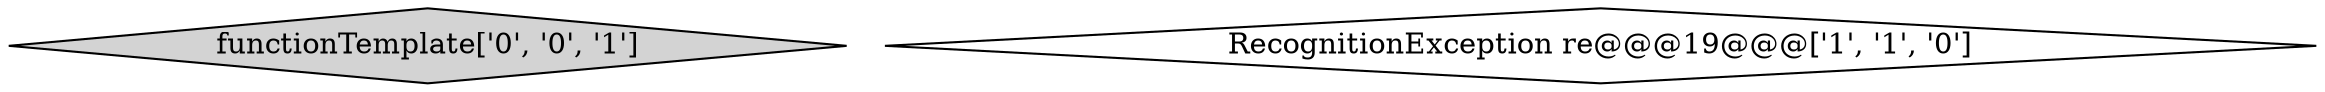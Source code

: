digraph {
18 [style = filled, label = "functionTemplate['0', '0', '1']", fillcolor = lightgray, shape = diamond image = "AAA0AAABBB3BBB"];#6 [style = filled, label = "enterRule(_localctx,96,RULE_nonReserved)@@@4@@@['1', '0', '0']", fill^olor = red, shape = ellipse image = "AAA1AAABBB1BBB"];
1 [style = filled, label = "RecognitionException re@@@19@@@['1', '1', '0']", fillcolor = white, shape = diamond image = "AAA0AAABBB1BBB"];
}
